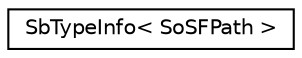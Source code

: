 digraph "Graphical Class Hierarchy"
{
 // LATEX_PDF_SIZE
  edge [fontname="Helvetica",fontsize="10",labelfontname="Helvetica",labelfontsize="10"];
  node [fontname="Helvetica",fontsize="10",shape=record];
  rankdir="LR";
  Node0 [label="SbTypeInfo\< SoSFPath \>",height=0.2,width=0.4,color="black", fillcolor="white", style="filled",URL="$structSbTypeInfo_3_01SoSFPath_01_4.html",tooltip=" "];
}
